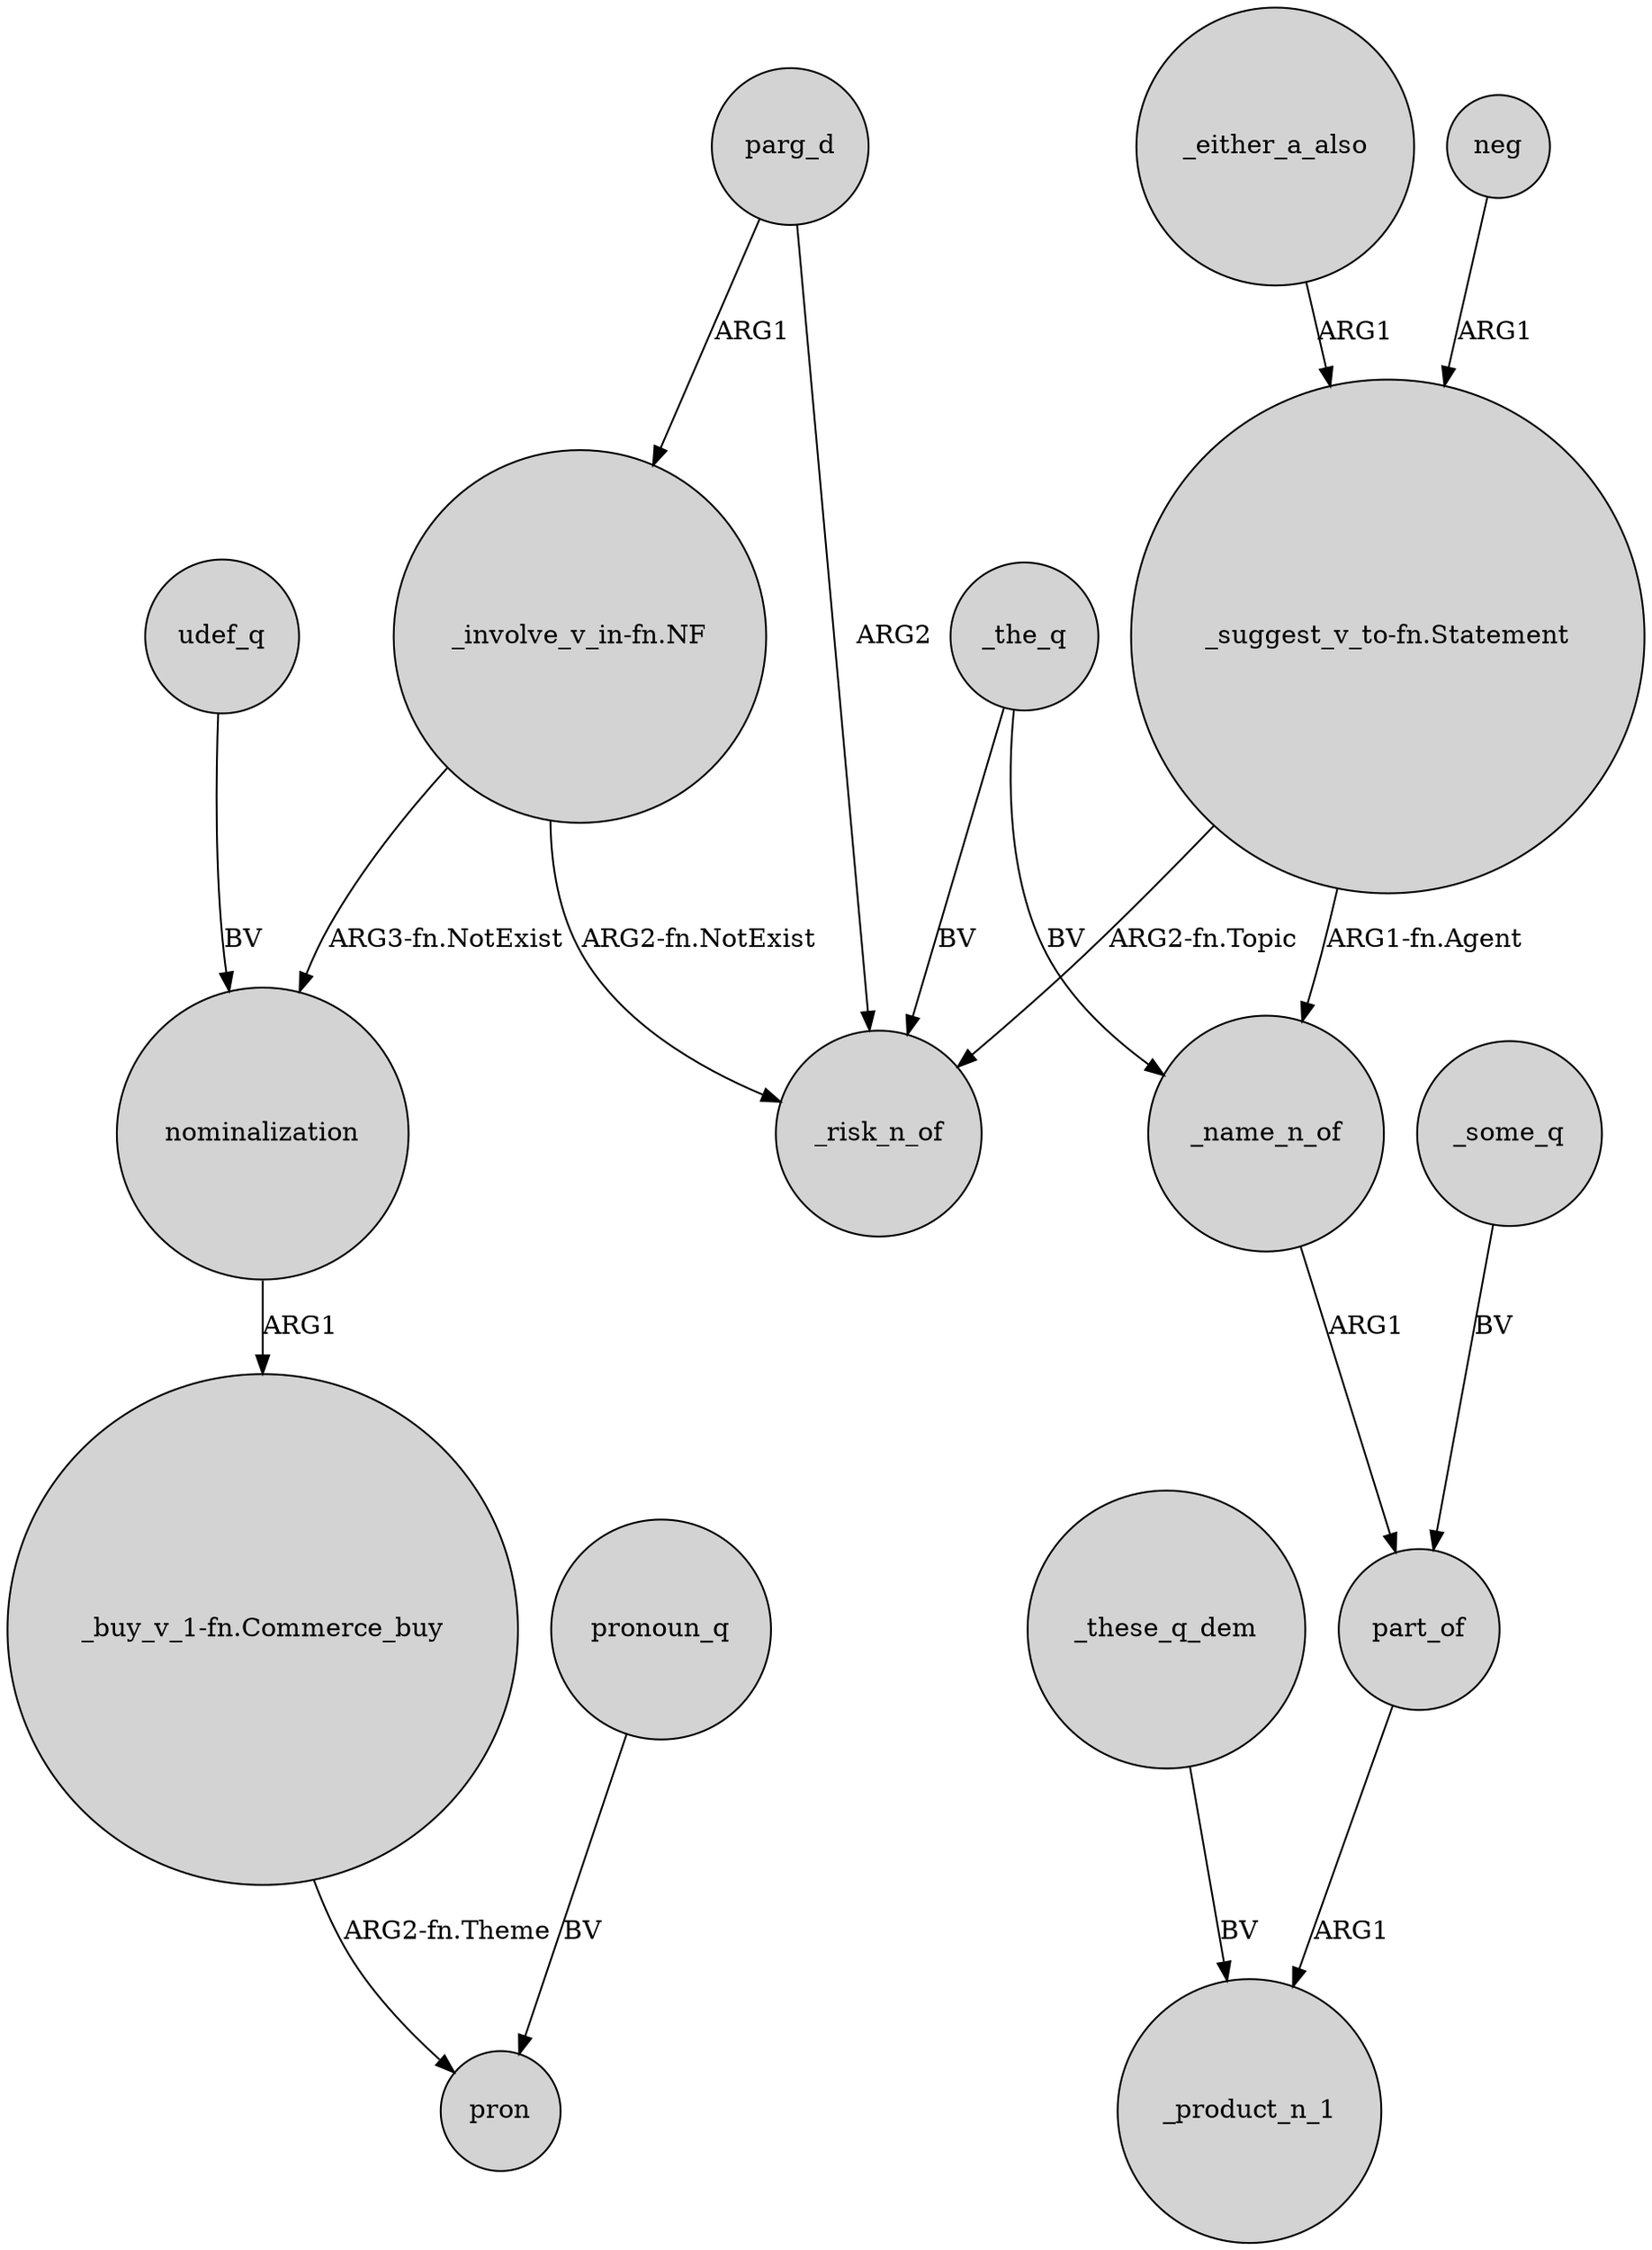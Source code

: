 digraph {
	node [shape=circle style=filled]
	nominalization -> "_buy_v_1-fn.Commerce_buy" [label=ARG1]
	_either_a_also -> "_suggest_v_to-fn.Statement" [label=ARG1]
	"_suggest_v_to-fn.Statement" -> _name_n_of [label="ARG1-fn.Agent"]
	_the_q -> _name_n_of [label=BV]
	neg -> "_suggest_v_to-fn.Statement" [label=ARG1]
	pronoun_q -> pron [label=BV]
	udef_q -> nominalization [label=BV]
	parg_d -> _risk_n_of [label=ARG2]
	_these_q_dem -> _product_n_1 [label=BV]
	part_of -> _product_n_1 [label=ARG1]
	_name_n_of -> part_of [label=ARG1]
	"_involve_v_in-fn.NF" -> nominalization [label="ARG3-fn.NotExist"]
	"_suggest_v_to-fn.Statement" -> _risk_n_of [label="ARG2-fn.Topic"]
	_the_q -> _risk_n_of [label=BV]
	"_involve_v_in-fn.NF" -> _risk_n_of [label="ARG2-fn.NotExist"]
	_some_q -> part_of [label=BV]
	parg_d -> "_involve_v_in-fn.NF" [label=ARG1]
	"_buy_v_1-fn.Commerce_buy" -> pron [label="ARG2-fn.Theme"]
}
